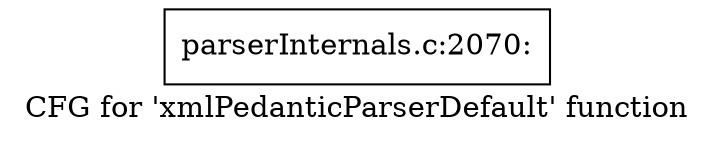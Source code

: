 digraph "CFG for 'xmlPedanticParserDefault' function" {
	label="CFG for 'xmlPedanticParserDefault' function";

	Node0x4fba8b0 [shape=record,label="{parserInternals.c:2070:}"];
}
